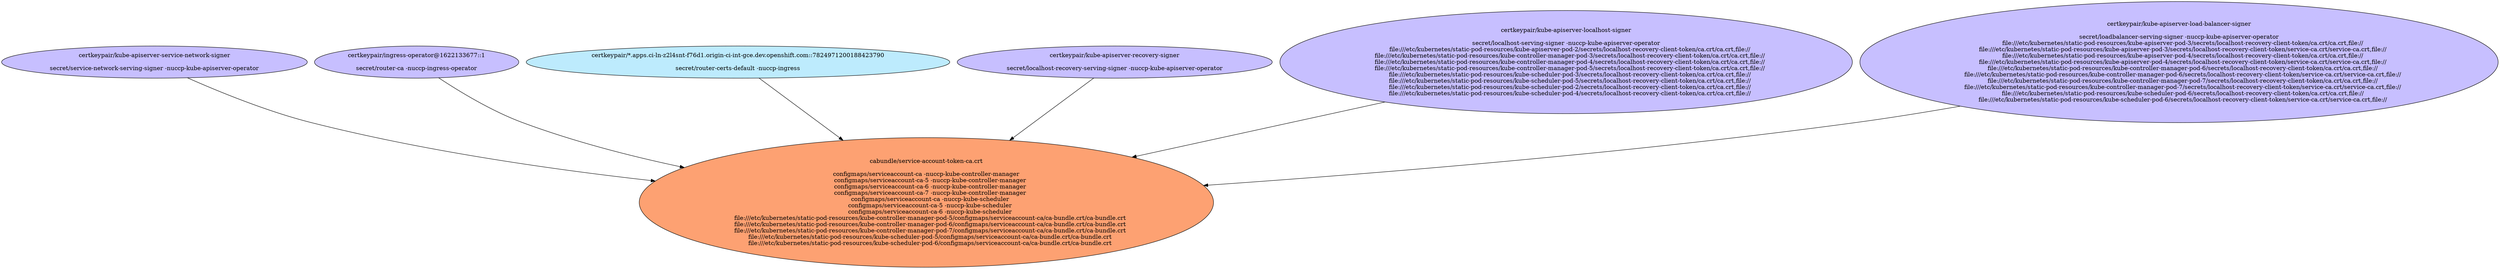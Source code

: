 digraph "Local Certificate" {
  // Node definitions.
  1 [
    label="certkeypair/kube-apiserver-service-network-signer\n\nsecret/service-network-serving-signer -nuccp-kube-apiserver-operator\n"
    style=filled
    fillcolor="#c7bfff"
  ];
  2 [
    label="certkeypair/ingress-operator@1622133677::1\n\nsecret/router-ca -nuccp-ingress-operator\n"
    style=filled
    fillcolor="#c7bfff"
  ];
  3 [
    label="certkeypair/*.apps.ci-ln-z2l4snt-f76d1.origin-ci-int-gce.dev.openshift.com::7824971200188423790\n\nsecret/router-certs-default -nuccp-ingress\n"
    style=filled
    fillcolor="#bdebfd"
  ];
  4 [
    label="certkeypair/kube-apiserver-recovery-signer\n\nsecret/localhost-recovery-serving-signer -nuccp-kube-apiserver-operator\n"
    style=filled
    fillcolor="#c7bfff"
  ];
  6 [
    label="certkeypair/kube-apiserver-localhost-signer\n\nsecret/localhost-serving-signer -nuccp-kube-apiserver-operator\n    file:///etc/kubernetes/static-pod-resources/kube-apiserver-pod-2/secrets/localhost-recovery-client-token/ca.crt/ca.crt,file://\n    file:///etc/kubernetes/static-pod-resources/kube-controller-manager-pod-3/secrets/localhost-recovery-client-token/ca.crt/ca.crt,file://\n    file:///etc/kubernetes/static-pod-resources/kube-controller-manager-pod-4/secrets/localhost-recovery-client-token/ca.crt/ca.crt,file://\n    file:///etc/kubernetes/static-pod-resources/kube-controller-manager-pod-5/secrets/localhost-recovery-client-token/ca.crt/ca.crt,file://\n    file:///etc/kubernetes/static-pod-resources/kube-scheduler-pod-3/secrets/localhost-recovery-client-token/ca.crt/ca.crt,file://\n    file:///etc/kubernetes/static-pod-resources/kube-scheduler-pod-5/secrets/localhost-recovery-client-token/ca.crt/ca.crt,file://\n    file:///etc/kubernetes/static-pod-resources/kube-scheduler-pod-2/secrets/localhost-recovery-client-token/ca.crt/ca.crt,file://\n    file:///etc/kubernetes/static-pod-resources/kube-scheduler-pod-4/secrets/localhost-recovery-client-token/ca.crt/ca.crt,file://\n"
    style=filled
    fillcolor="#c7bfff"
  ];
  8 [
    label="certkeypair/kube-apiserver-load-balancer-signer\n\nsecret/loadbalancer-serving-signer -nuccp-kube-apiserver-operator\n    file:///etc/kubernetes/static-pod-resources/kube-apiserver-pod-3/secrets/localhost-recovery-client-token/ca.crt/ca.crt,file://\n    file:///etc/kubernetes/static-pod-resources/kube-apiserver-pod-3/secrets/localhost-recovery-client-token/service-ca.crt/service-ca.crt,file://\n    file:///etc/kubernetes/static-pod-resources/kube-apiserver-pod-4/secrets/localhost-recovery-client-token/ca.crt/ca.crt,file://\n    file:///etc/kubernetes/static-pod-resources/kube-apiserver-pod-4/secrets/localhost-recovery-client-token/service-ca.crt/service-ca.crt,file://\n    file:///etc/kubernetes/static-pod-resources/kube-controller-manager-pod-6/secrets/localhost-recovery-client-token/ca.crt/ca.crt,file://\n    file:///etc/kubernetes/static-pod-resources/kube-controller-manager-pod-6/secrets/localhost-recovery-client-token/service-ca.crt/service-ca.crt,file://\n    file:///etc/kubernetes/static-pod-resources/kube-controller-manager-pod-7/secrets/localhost-recovery-client-token/ca.crt/ca.crt,file://\n    file:///etc/kubernetes/static-pod-resources/kube-controller-manager-pod-7/secrets/localhost-recovery-client-token/service-ca.crt/service-ca.crt,file://\n    file:///etc/kubernetes/static-pod-resources/kube-scheduler-pod-6/secrets/localhost-recovery-client-token/ca.crt/ca.crt,file://\n    file:///etc/kubernetes/static-pod-resources/kube-scheduler-pod-6/secrets/localhost-recovery-client-token/service-ca.crt/service-ca.crt,file://\n"
    style=filled
    fillcolor="#c7bfff"
  ];
  11 [
    label="cabundle/service-account-token-ca.crt\n\nconfigmaps/serviceaccount-ca -nuccp-kube-controller-manager\n    configmaps/serviceaccount-ca-5 -nuccp-kube-controller-manager\n    configmaps/serviceaccount-ca-6 -nuccp-kube-controller-manager\n    configmaps/serviceaccount-ca-7 -nuccp-kube-controller-manager\n    configmaps/serviceaccount-ca -nuccp-kube-scheduler\n    configmaps/serviceaccount-ca-5 -nuccp-kube-scheduler\n    configmaps/serviceaccount-ca-6 -nuccp-kube-scheduler\n    file:///etc/kubernetes/static-pod-resources/kube-controller-manager-pod-5/configmaps/serviceaccount-ca/ca-bundle.crt/ca-bundle.crt\n    file:///etc/kubernetes/static-pod-resources/kube-controller-manager-pod-6/configmaps/serviceaccount-ca/ca-bundle.crt/ca-bundle.crt\n    file:///etc/kubernetes/static-pod-resources/kube-controller-manager-pod-7/configmaps/serviceaccount-ca/ca-bundle.crt/ca-bundle.crt\n    file:///etc/kubernetes/static-pod-resources/kube-scheduler-pod-5/configmaps/serviceaccount-ca/ca-bundle.crt/ca-bundle.crt\n    file:///etc/kubernetes/static-pod-resources/kube-scheduler-pod-6/configmaps/serviceaccount-ca/ca-bundle.crt/ca-bundle.crt\n"
    style=filled
    fillcolor="#fda172"
  ];

  // Edge definitions.
  1 -> 11;
  2 -> 11;
  3 -> 11;
  4 -> 11;
  6 -> 11;
  8 -> 11;
}